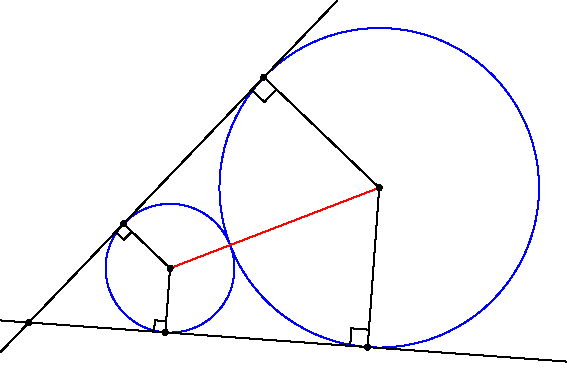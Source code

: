 import geometry;
size(10cm,0);

point c2=(13,5);
real r=4, R=abs(c2)-r;

circle[] C={circle(origin, 4), circle(c2,R)};
draw(C[0]^^C[1], blue);

segment s=segment(origin, c2);
draw(s, red, dot);

/*<asyxml><view file="modules/geometry.asy" type="point" signature="curpoint(line,real)"/></asyxml>*/
point T=curpoint(s,r/(r-R)*abs(c2));
dot(T);
/*<asyxml><view file="modules/geometry.asy" type="line" signature="tangents(circle,point)"/></asyxml>*/
line[] tgt=tangents(C[1], T);
draw(tgt);

point[][] t= new point[2][2];
for (int i=0; i < 2 ; ++i)
  for (int j=0; j < 2; ++j) {
    /*<asyxml><view file="modules/geometry.asy" type="point[]" signature="intersectionpoints(line,circle)"/></asyxml>*/
    t[i][j]=intersectionpoints(C[i],tgt[j])[0];
    draw(C[i].C--t[i][j], dot);
    markrightangle(T, t[i][j], C[i].C, size=(i == 0 ? 2mm : 0));
  }

addMargins(cm/2,cm/2);